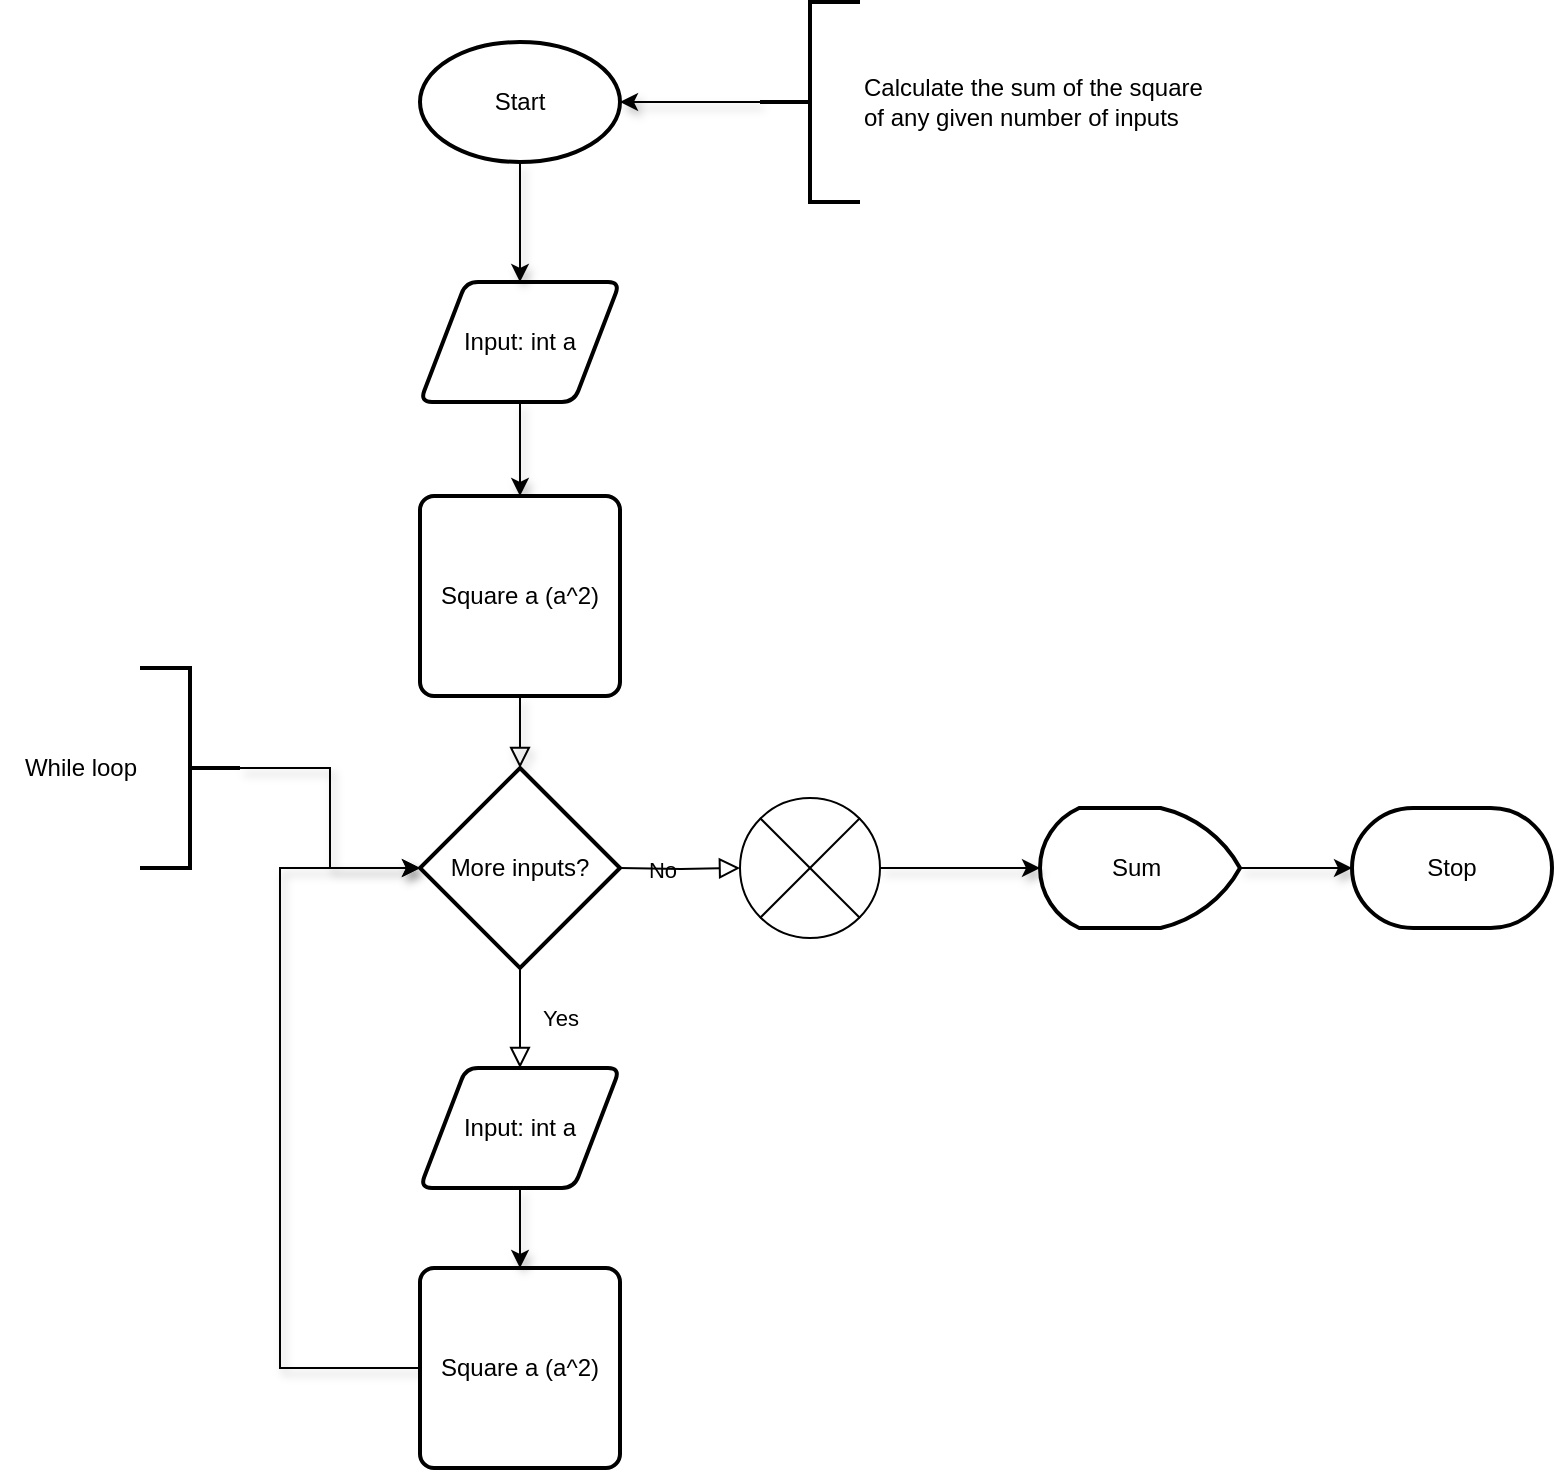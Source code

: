 <mxfile version="20.8.23" type="github">
  <diagram id="C5RBs43oDa-KdzZeNtuy" name="Page-1">
    <mxGraphModel dx="1588" dy="2065" grid="1" gridSize="10" guides="1" tooltips="1" connect="1" arrows="1" fold="1" page="1" pageScale="1" pageWidth="827" pageHeight="1169" math="0" shadow="0">
      <root>
        <mxCell id="WIyWlLk6GJQsqaUBKTNV-0" />
        <mxCell id="WIyWlLk6GJQsqaUBKTNV-1" parent="WIyWlLk6GJQsqaUBKTNV-0" />
        <mxCell id="WIyWlLk6GJQsqaUBKTNV-2" value="" style="rounded=0;html=1;jettySize=auto;orthogonalLoop=1;fontSize=11;endArrow=block;endFill=0;endSize=8;strokeWidth=1;shadow=1;labelBackgroundColor=none;edgeStyle=orthogonalEdgeStyle;exitX=0.5;exitY=1;exitDx=0;exitDy=0;entryX=0.5;entryY=0;entryDx=0;entryDy=0;entryPerimeter=0;" parent="WIyWlLk6GJQsqaUBKTNV-1" source="val9Xr9815t2dxUu8h9N-38" target="val9Xr9815t2dxUu8h9N-42" edge="1">
          <mxGeometry relative="1" as="geometry">
            <mxPoint x="280" y="209" as="sourcePoint" />
            <mxPoint x="280.0" y="270" as="targetPoint" />
          </mxGeometry>
        </mxCell>
        <mxCell id="val9Xr9815t2dxUu8h9N-3" value="" style="edgeStyle=orthogonalEdgeStyle;rounded=0;orthogonalLoop=1;jettySize=auto;html=1;shadow=1;entryX=0.5;entryY=0;entryDx=0;entryDy=0;exitX=0.5;exitY=1;exitDx=0;exitDy=0;" edge="1" parent="WIyWlLk6GJQsqaUBKTNV-1" source="val9Xr9815t2dxUu8h9N-24" target="val9Xr9815t2dxUu8h9N-38">
          <mxGeometry relative="1" as="geometry">
            <mxPoint x="380" y="119" as="sourcePoint" />
            <mxPoint x="280" y="149" as="targetPoint" />
          </mxGeometry>
        </mxCell>
        <mxCell id="WIyWlLk6GJQsqaUBKTNV-4" value="Yes" style="rounded=0;html=1;jettySize=auto;orthogonalLoop=1;fontSize=11;endArrow=block;endFill=0;endSize=8;strokeWidth=1;shadow=0;labelBackgroundColor=none;edgeStyle=orthogonalEdgeStyle;entryX=0.5;entryY=0;entryDx=0;entryDy=0;exitX=0.5;exitY=1;exitDx=0;exitDy=0;exitPerimeter=0;" parent="WIyWlLk6GJQsqaUBKTNV-1" source="val9Xr9815t2dxUu8h9N-42" target="val9Xr9815t2dxUu8h9N-47" edge="1">
          <mxGeometry y="20" relative="1" as="geometry">
            <mxPoint as="offset" />
            <mxPoint x="279.81" y="370" as="sourcePoint" />
            <mxPoint x="279.81" y="430.0" as="targetPoint" />
            <Array as="points" />
          </mxGeometry>
        </mxCell>
        <mxCell id="WIyWlLk6GJQsqaUBKTNV-5" value="No" style="edgeStyle=orthogonalEdgeStyle;rounded=0;html=1;jettySize=auto;orthogonalLoop=1;fontSize=11;endArrow=block;endFill=0;endSize=8;strokeWidth=1;shadow=0;labelBackgroundColor=none;entryX=0;entryY=0.5;entryDx=0;entryDy=0;entryPerimeter=0;" parent="WIyWlLk6GJQsqaUBKTNV-1" target="val9Xr9815t2dxUu8h9N-35" edge="1">
          <mxGeometry y="10" relative="1" as="geometry">
            <mxPoint as="offset" />
            <mxPoint x="330.0" y="310" as="sourcePoint" />
            <mxPoint x="375.0" y="310" as="targetPoint" />
          </mxGeometry>
        </mxCell>
        <mxCell id="val9Xr9815t2dxUu8h9N-18" value="" style="endArrow=classic;html=1;rounded=0;shadow=1;entryX=0;entryY=0.5;entryDx=0;entryDy=0;exitX=0;exitY=0.5;exitDx=0;exitDy=0;" edge="1" parent="WIyWlLk6GJQsqaUBKTNV-1" source="val9Xr9815t2dxUu8h9N-39">
          <mxGeometry width="50" height="50" relative="1" as="geometry">
            <mxPoint x="220" y="540" as="sourcePoint" />
            <mxPoint x="230" y="310" as="targetPoint" />
            <Array as="points">
              <mxPoint x="160" y="560" />
              <mxPoint x="160" y="310" />
            </Array>
          </mxGeometry>
        </mxCell>
        <mxCell id="val9Xr9815t2dxUu8h9N-20" value="" style="edgeStyle=orthogonalEdgeStyle;rounded=0;orthogonalLoop=1;jettySize=auto;html=1;shadow=1;entryX=1;entryY=0.5;entryDx=0;entryDy=0;entryPerimeter=0;" edge="1" parent="WIyWlLk6GJQsqaUBKTNV-1" source="val9Xr9815t2dxUu8h9N-19" target="val9Xr9815t2dxUu8h9N-29">
          <mxGeometry relative="1" as="geometry">
            <mxPoint x="330" y="47" as="targetPoint" />
          </mxGeometry>
        </mxCell>
        <mxCell id="val9Xr9815t2dxUu8h9N-19" value="Calculate the sum of the square &lt;br&gt;of any given number of inputs" style="strokeWidth=2;html=1;shape=mxgraph.flowchart.annotation_2;align=left;labelPosition=right;pointerEvents=1;" vertex="1" parent="WIyWlLk6GJQsqaUBKTNV-1">
          <mxGeometry x="400" y="-123" width="50" height="100" as="geometry" />
        </mxCell>
        <mxCell id="val9Xr9815t2dxUu8h9N-46" value="" style="edgeStyle=orthogonalEdgeStyle;rounded=0;orthogonalLoop=1;jettySize=auto;html=1;shadow=1;" edge="1" parent="WIyWlLk6GJQsqaUBKTNV-1" source="val9Xr9815t2dxUu8h9N-21" target="val9Xr9815t2dxUu8h9N-42">
          <mxGeometry relative="1" as="geometry" />
        </mxCell>
        <mxCell id="val9Xr9815t2dxUu8h9N-21" value="" style="strokeWidth=2;html=1;shape=mxgraph.flowchart.annotation_2;align=left;labelPosition=right;pointerEvents=1;direction=west;" vertex="1" parent="WIyWlLk6GJQsqaUBKTNV-1">
          <mxGeometry x="90" y="210" width="50" height="100" as="geometry" />
        </mxCell>
        <mxCell id="val9Xr9815t2dxUu8h9N-23" value="While loop" style="text;html=1;align=center;verticalAlign=middle;resizable=0;points=[];autosize=1;strokeColor=none;fillColor=none;" vertex="1" parent="WIyWlLk6GJQsqaUBKTNV-1">
          <mxGeometry x="20" y="245" width="80" height="30" as="geometry" />
        </mxCell>
        <mxCell id="val9Xr9815t2dxUu8h9N-24" value="Input: int a" style="shape=parallelogram;html=1;strokeWidth=2;perimeter=parallelogramPerimeter;whiteSpace=wrap;rounded=1;arcSize=12;size=0.23;" vertex="1" parent="WIyWlLk6GJQsqaUBKTNV-1">
          <mxGeometry x="230" y="17" width="100" height="60" as="geometry" />
        </mxCell>
        <mxCell id="val9Xr9815t2dxUu8h9N-28" value="" style="edgeStyle=orthogonalEdgeStyle;rounded=0;orthogonalLoop=1;jettySize=auto;html=1;shadow=1;" edge="1" parent="WIyWlLk6GJQsqaUBKTNV-1" source="val9Xr9815t2dxUu8h9N-25" target="val9Xr9815t2dxUu8h9N-27">
          <mxGeometry relative="1" as="geometry" />
        </mxCell>
        <mxCell id="val9Xr9815t2dxUu8h9N-25" value="Sum&amp;nbsp;" style="strokeWidth=2;html=1;shape=mxgraph.flowchart.display;whiteSpace=wrap;direction=west;" vertex="1" parent="WIyWlLk6GJQsqaUBKTNV-1">
          <mxGeometry x="540" y="280" width="100" height="60" as="geometry" />
        </mxCell>
        <mxCell id="val9Xr9815t2dxUu8h9N-27" value="Stop" style="strokeWidth=2;html=1;shape=mxgraph.flowchart.terminator;whiteSpace=wrap;" vertex="1" parent="WIyWlLk6GJQsqaUBKTNV-1">
          <mxGeometry x="696" y="280" width="100" height="60" as="geometry" />
        </mxCell>
        <mxCell id="val9Xr9815t2dxUu8h9N-30" value="" style="edgeStyle=orthogonalEdgeStyle;rounded=0;orthogonalLoop=1;jettySize=auto;html=1;shadow=1;" edge="1" parent="WIyWlLk6GJQsqaUBKTNV-1" source="val9Xr9815t2dxUu8h9N-29" target="val9Xr9815t2dxUu8h9N-24">
          <mxGeometry relative="1" as="geometry" />
        </mxCell>
        <mxCell id="val9Xr9815t2dxUu8h9N-29" value="Start" style="strokeWidth=2;html=1;shape=mxgraph.flowchart.start_1;whiteSpace=wrap;" vertex="1" parent="WIyWlLk6GJQsqaUBKTNV-1">
          <mxGeometry x="230" y="-103" width="100" height="60" as="geometry" />
        </mxCell>
        <mxCell id="val9Xr9815t2dxUu8h9N-34" value="" style="edgeStyle=orthogonalEdgeStyle;rounded=0;orthogonalLoop=1;jettySize=auto;html=1;shadow=1;exitX=1;exitY=0.5;exitDx=0;exitDy=0;exitPerimeter=0;" edge="1" parent="WIyWlLk6GJQsqaUBKTNV-1" source="val9Xr9815t2dxUu8h9N-35" target="val9Xr9815t2dxUu8h9N-25">
          <mxGeometry relative="1" as="geometry">
            <mxPoint x="475.0" y="310" as="sourcePoint" />
          </mxGeometry>
        </mxCell>
        <mxCell id="val9Xr9815t2dxUu8h9N-35" value="" style="verticalLabelPosition=bottom;verticalAlign=top;html=1;shape=mxgraph.flowchart.or;" vertex="1" parent="WIyWlLk6GJQsqaUBKTNV-1">
          <mxGeometry x="390" y="275" width="70" height="70" as="geometry" />
        </mxCell>
        <mxCell id="val9Xr9815t2dxUu8h9N-38" value="Square a (a^2)" style="rounded=1;whiteSpace=wrap;html=1;absoluteArcSize=1;arcSize=14;strokeWidth=2;" vertex="1" parent="WIyWlLk6GJQsqaUBKTNV-1">
          <mxGeometry x="230" y="124" width="100" height="100" as="geometry" />
        </mxCell>
        <mxCell id="val9Xr9815t2dxUu8h9N-39" value="Square a (a^2)" style="rounded=1;whiteSpace=wrap;html=1;absoluteArcSize=1;arcSize=14;strokeWidth=2;" vertex="1" parent="WIyWlLk6GJQsqaUBKTNV-1">
          <mxGeometry x="230" y="510" width="100" height="100" as="geometry" />
        </mxCell>
        <mxCell id="val9Xr9815t2dxUu8h9N-42" value="More inputs?" style="strokeWidth=2;html=1;shape=mxgraph.flowchart.decision;whiteSpace=wrap;" vertex="1" parent="WIyWlLk6GJQsqaUBKTNV-1">
          <mxGeometry x="230" y="260" width="100" height="100" as="geometry" />
        </mxCell>
        <mxCell id="val9Xr9815t2dxUu8h9N-49" value="" style="edgeStyle=orthogonalEdgeStyle;rounded=0;orthogonalLoop=1;jettySize=auto;html=1;shadow=1;" edge="1" parent="WIyWlLk6GJQsqaUBKTNV-1" source="val9Xr9815t2dxUu8h9N-47" target="val9Xr9815t2dxUu8h9N-39">
          <mxGeometry relative="1" as="geometry" />
        </mxCell>
        <mxCell id="val9Xr9815t2dxUu8h9N-47" value="Input: int a" style="shape=parallelogram;html=1;strokeWidth=2;perimeter=parallelogramPerimeter;whiteSpace=wrap;rounded=1;arcSize=12;size=0.23;" vertex="1" parent="WIyWlLk6GJQsqaUBKTNV-1">
          <mxGeometry x="230" y="410" width="100" height="60" as="geometry" />
        </mxCell>
      </root>
    </mxGraphModel>
  </diagram>
</mxfile>
